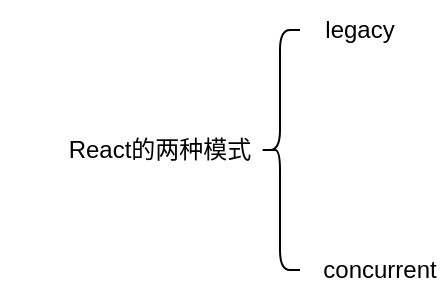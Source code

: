 <mxfile>
    <diagram id="ffWhdQe19A08F23PTSTe" name="第 1 页">
        <mxGraphModel dx="867" dy="409" grid="1" gridSize="10" guides="1" tooltips="1" connect="1" arrows="1" fold="1" page="1" pageScale="1" pageWidth="827" pageHeight="1169" math="0" shadow="0">
            <root>
                <mxCell id="0"/>
                <mxCell id="1" parent="0"/>
                <mxCell id="2" value="React的两种模式" style="text;html=1;strokeColor=none;fillColor=none;align=center;verticalAlign=middle;whiteSpace=wrap;rounded=0;" vertex="1" parent="1">
                    <mxGeometry x="10" y="200" width="160" height="50" as="geometry"/>
                </mxCell>
                <mxCell id="3" value="" style="shape=curlyBracket;whiteSpace=wrap;html=1;rounded=1;labelPosition=left;verticalLabelPosition=middle;align=right;verticalAlign=middle;" vertex="1" parent="1">
                    <mxGeometry x="140" y="165" width="20" height="120" as="geometry"/>
                </mxCell>
                <mxCell id="4" value="legacy" style="text;html=1;strokeColor=none;fillColor=none;align=center;verticalAlign=middle;whiteSpace=wrap;rounded=0;" vertex="1" parent="1">
                    <mxGeometry x="160" y="150" width="60" height="30" as="geometry"/>
                </mxCell>
                <mxCell id="5" value="concurrent" style="text;html=1;strokeColor=none;fillColor=none;align=center;verticalAlign=middle;whiteSpace=wrap;rounded=0;" vertex="1" parent="1">
                    <mxGeometry x="170" y="270" width="60" height="30" as="geometry"/>
                </mxCell>
            </root>
        </mxGraphModel>
    </diagram>
</mxfile>